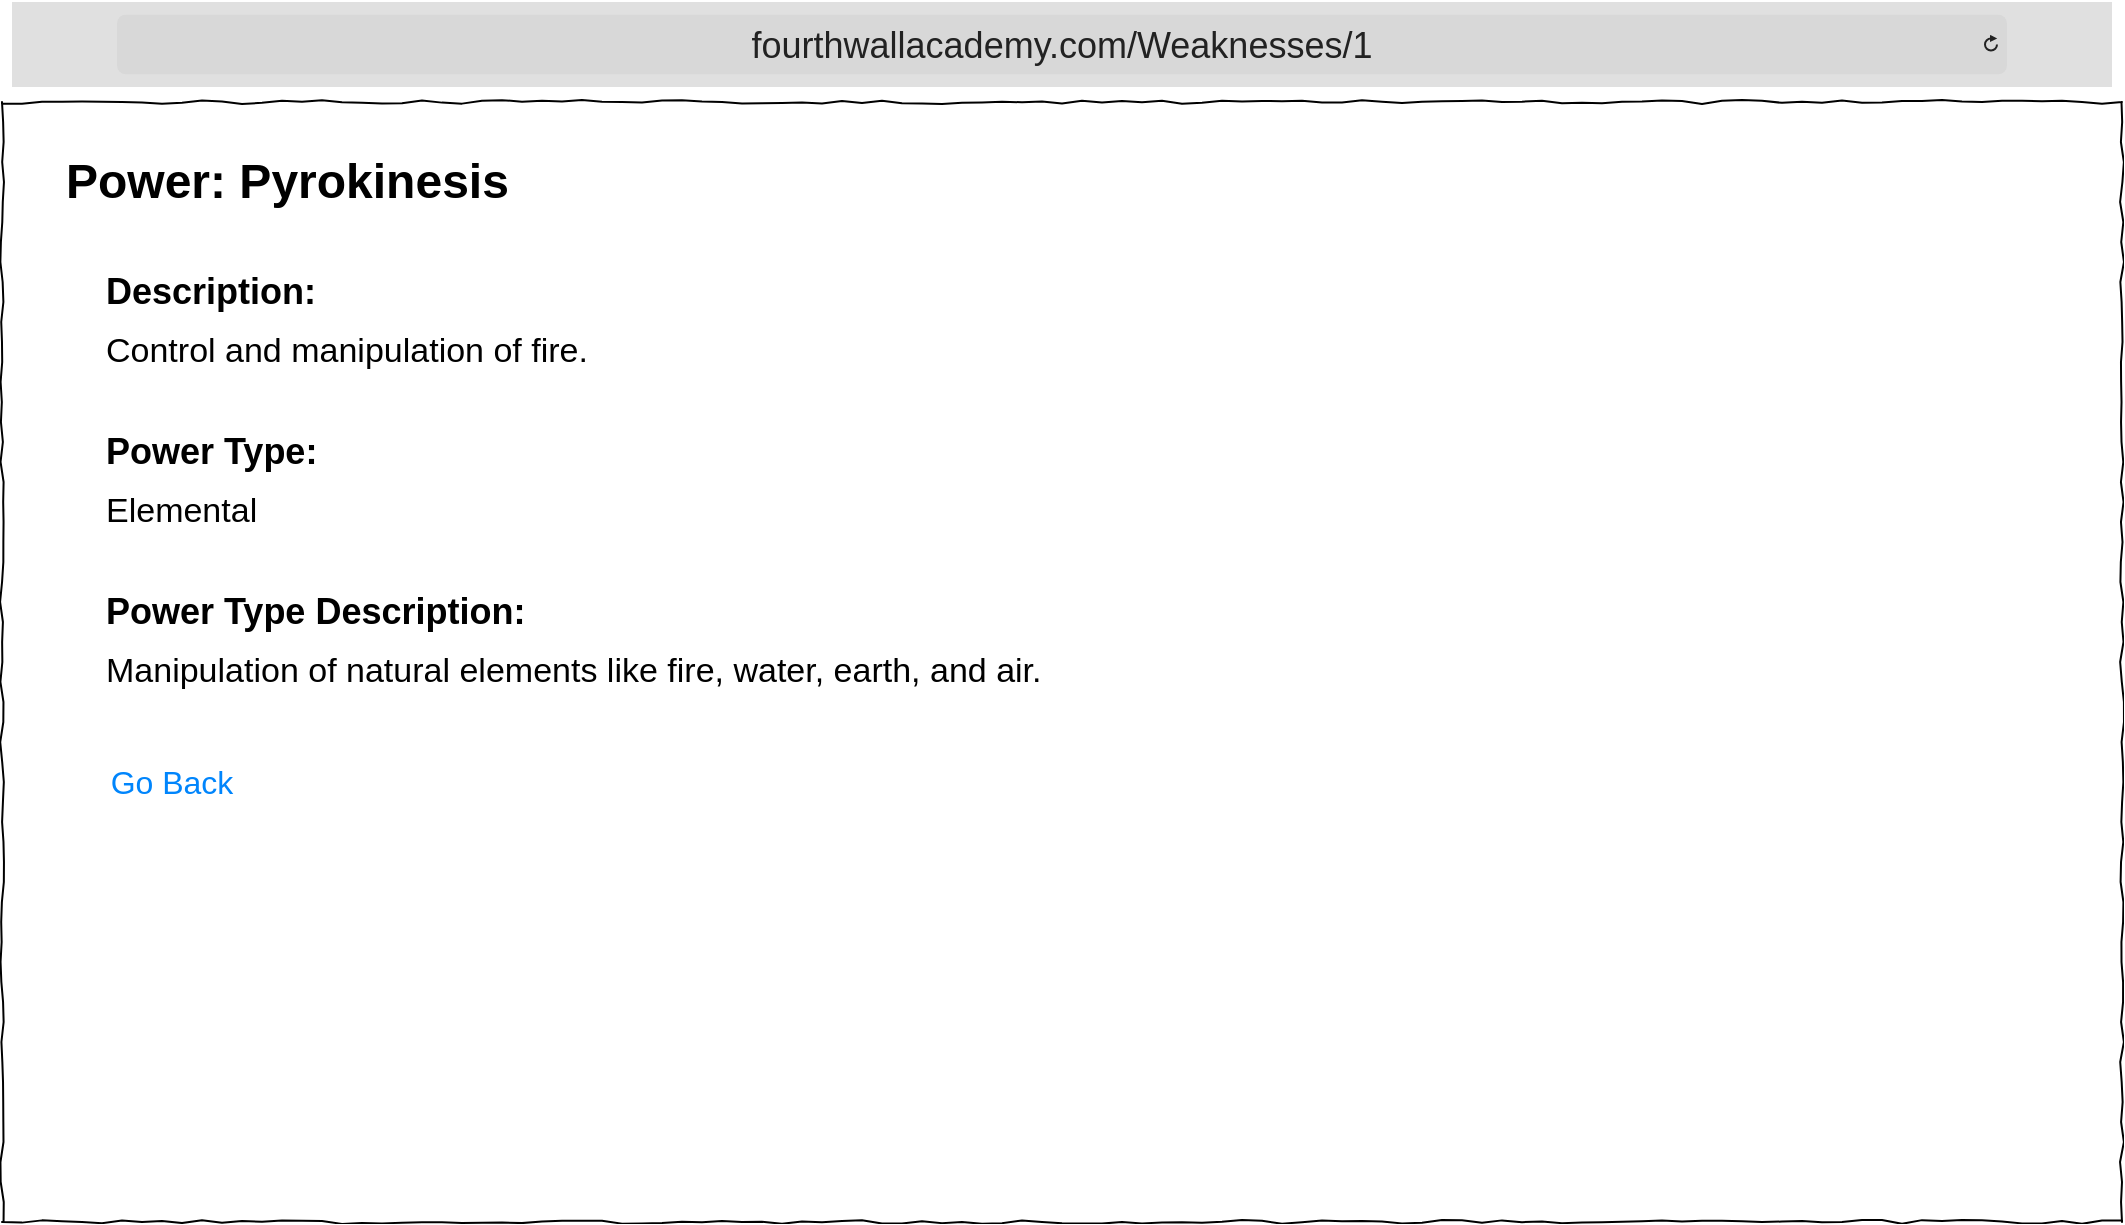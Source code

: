 <mxfile version="26.0.1">
  <diagram name="Page-1" id="03018318-947c-dd8e-b7a3-06fadd420f32">
    <mxGraphModel dx="3354" dy="1258" grid="1" gridSize="10" guides="1" tooltips="1" connect="1" arrows="1" fold="1" page="1" pageScale="1" pageWidth="1100" pageHeight="850" background="none" math="0" shadow="0">
      <root>
        <mxCell id="0" />
        <mxCell id="1" parent="0" />
        <mxCell id="677b7b8949515195-1" value="" style="whiteSpace=wrap;html=1;rounded=0;shadow=0;labelBackgroundColor=none;strokeColor=#000000;strokeWidth=1;fillColor=none;fontFamily=Verdana;fontSize=12;fontColor=#000000;align=center;comic=1;" parent="1" vertex="1">
          <mxGeometry x="20" y="60" width="1060" height="560" as="geometry" />
        </mxCell>
        <mxCell id="LmwmgGfayQPv5SeDVGtm-13" value="Go Back" style="html=1;shadow=0;dashed=0;shape=mxgraph.bootstrap.rrect;rSize=5;strokeColor=none;strokeWidth=1;fillColor=none;fontColor=#0085FC;whiteSpace=wrap;align=center;verticalAlign=middle;spacingLeft=0;fontStyle=0;fontSize=16;spacing=5;" parent="1" vertex="1">
          <mxGeometry x="60" y="380" width="90" height="40" as="geometry" />
        </mxCell>
        <mxCell id="LmwmgGfayQPv5SeDVGtm-14" value="&lt;font style=&quot;font-size: 18px;&quot;&gt;fourthwallacademy.com/Weaknesses/1&lt;/font&gt;" style="html=1;strokeWidth=1;shadow=0;dashed=0;shape=mxgraph.ios7ui.url;fillColor=#e0e0e0;strokeColor=#c0c0c0;buttonText=;strokeColor2=#222222;fontColor=#222222;fontSize=8;spacingTop=2;align=center;whiteSpace=wrap;" parent="1" vertex="1">
          <mxGeometry x="25" y="10" width="1050" height="42.5" as="geometry" />
        </mxCell>
        <mxCell id="yyuM_Z-W85GqfefdKvoD-3" value="Power:&amp;nbsp;Pyrokinesis" style="text;strokeColor=none;fillColor=none;html=1;fontSize=24;fontStyle=1;verticalAlign=middle;align=left;" parent="1" vertex="1">
          <mxGeometry x="50" y="80" width="490" height="40" as="geometry" />
        </mxCell>
        <mxCell id="uf5XucCRE3hMxo9ocxFI-7" value="&lt;font style=&quot;font-size: 17px;&quot;&gt;Control and manipulation of fire.&lt;/font&gt;" style="text;html=1;align=left;verticalAlign=middle;whiteSpace=wrap;rounded=0;" parent="1" vertex="1">
          <mxGeometry x="70" y="170" width="480" height="30" as="geometry" />
        </mxCell>
        <mxCell id="uf5XucCRE3hMxo9ocxFI-8" value="&lt;font style=&quot;font-size: 18px;&quot;&gt;&lt;b&gt;Description:&lt;/b&gt;&lt;/font&gt;" style="text;html=1;align=left;verticalAlign=middle;whiteSpace=wrap;rounded=0;" parent="1" vertex="1">
          <mxGeometry x="70" y="140" width="110" height="30" as="geometry" />
        </mxCell>
        <mxCell id="uf5XucCRE3hMxo9ocxFI-9" value="&lt;font style=&quot;font-size: 18px;&quot;&gt;&lt;b&gt;Power Type:&lt;/b&gt;&lt;/font&gt;" style="text;html=1;align=left;verticalAlign=middle;whiteSpace=wrap;rounded=0;" parent="1" vertex="1">
          <mxGeometry x="70" y="220" width="110" height="30" as="geometry" />
        </mxCell>
        <mxCell id="uf5XucCRE3hMxo9ocxFI-10" value="&lt;font style=&quot;font-size: 17px;&quot;&gt;Elemental&lt;/font&gt;" style="text;html=1;align=left;verticalAlign=middle;whiteSpace=wrap;rounded=0;" parent="1" vertex="1">
          <mxGeometry x="70" y="250" width="480" height="30" as="geometry" />
        </mxCell>
        <mxCell id="uf5XucCRE3hMxo9ocxFI-11" value="&lt;font style=&quot;font-size: 17px;&quot;&gt;Manipulation of natural elements like fire, water, earth, and air.&lt;/font&gt;" style="text;html=1;align=left;verticalAlign=middle;whiteSpace=wrap;rounded=0;" parent="1" vertex="1">
          <mxGeometry x="70" y="330" width="930" height="30" as="geometry" />
        </mxCell>
        <mxCell id="uf5XucCRE3hMxo9ocxFI-12" value="&lt;font style=&quot;font-size: 18px;&quot;&gt;&lt;b&gt;Power Type Description:&lt;/b&gt;&lt;/font&gt;" style="text;html=1;align=left;verticalAlign=middle;whiteSpace=wrap;rounded=0;" parent="1" vertex="1">
          <mxGeometry x="70" y="300" width="290" height="30" as="geometry" />
        </mxCell>
      </root>
    </mxGraphModel>
  </diagram>
</mxfile>
